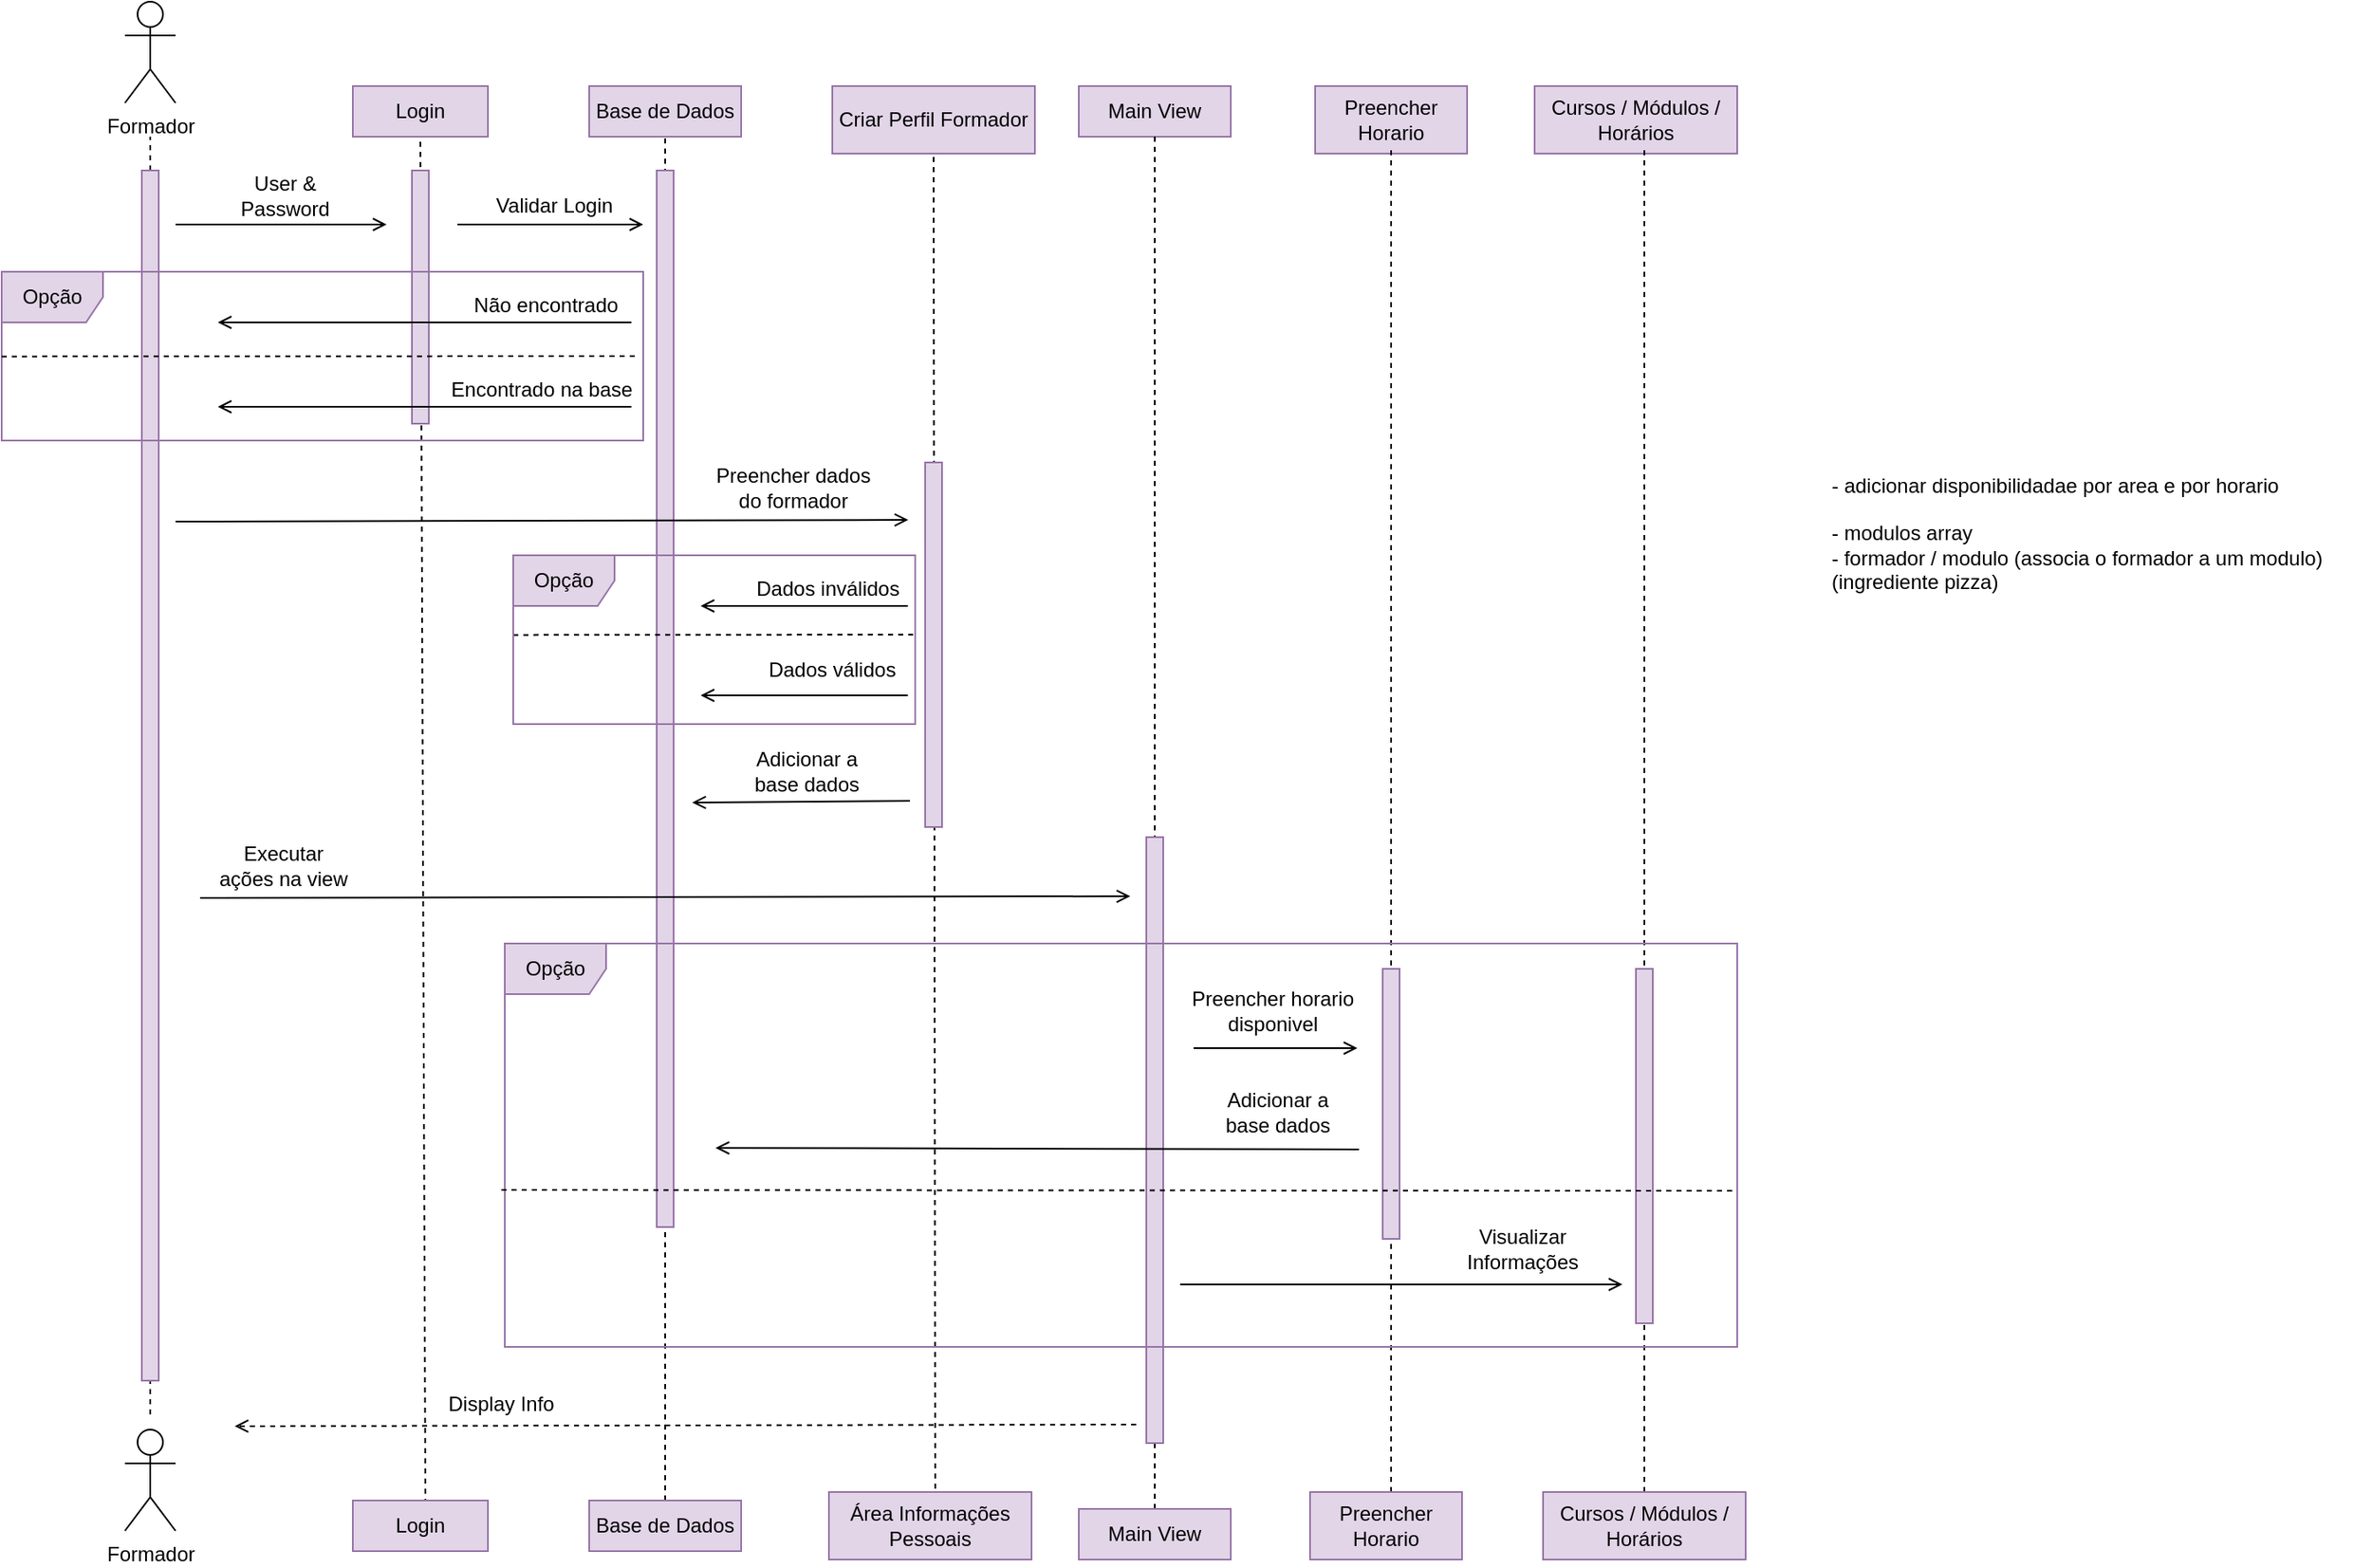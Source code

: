 <mxfile version="23.1.8" type="device">
  <diagram name="Página-1" id="PrvriOr2HfXxMd0bokoy">
    <mxGraphModel dx="1434" dy="739" grid="0" gridSize="10" guides="1" tooltips="1" connect="1" arrows="1" fold="1" page="1" pageScale="1" pageWidth="827" pageHeight="1169" math="0" shadow="0">
      <root>
        <mxCell id="0" />
        <mxCell id="1" parent="0" />
        <mxCell id="uZOT7oCsHmyGkdrWQbir-1" value="Formador" style="shape=umlActor;verticalLabelPosition=bottom;verticalAlign=top;html=1;" parent="1" vertex="1">
          <mxGeometry x="285" y="56" width="30" height="60" as="geometry" />
        </mxCell>
        <mxCell id="uZOT7oCsHmyGkdrWQbir-2" value="Login" style="rounded=0;whiteSpace=wrap;html=1;fillColor=#e1d5e7;strokeColor=#9673a6;" parent="1" vertex="1">
          <mxGeometry x="420" y="106" width="80" height="30" as="geometry" />
        </mxCell>
        <mxCell id="uZOT7oCsHmyGkdrWQbir-3" value="Base de Dados" style="rounded=0;whiteSpace=wrap;html=1;fillColor=#e1d5e7;strokeColor=#9673a6;" parent="1" vertex="1">
          <mxGeometry x="560" y="106" width="90" height="30" as="geometry" />
        </mxCell>
        <mxCell id="uZOT7oCsHmyGkdrWQbir-4" value="Criar Perfil Formador" style="rounded=0;whiteSpace=wrap;html=1;fillColor=#e1d5e7;strokeColor=#9673a6;" parent="1" vertex="1">
          <mxGeometry x="704" y="106" width="120" height="40" as="geometry" />
        </mxCell>
        <mxCell id="uZOT7oCsHmyGkdrWQbir-10" value="" style="endArrow=none;dashed=1;html=1;rounded=0;" parent="1" source="uZOT7oCsHmyGkdrWQbir-8" edge="1">
          <mxGeometry width="50" height="50" relative="1" as="geometry">
            <mxPoint x="300" y="717.667" as="sourcePoint" />
            <mxPoint x="300" y="136" as="targetPoint" />
          </mxGeometry>
        </mxCell>
        <mxCell id="uZOT7oCsHmyGkdrWQbir-11" value="" style="endArrow=none;dashed=1;html=1;rounded=0;" parent="1" edge="1">
          <mxGeometry width="50" height="50" relative="1" as="geometry">
            <mxPoint x="300" y="893" as="sourcePoint" />
            <mxPoint x="300" y="848" as="targetPoint" />
          </mxGeometry>
        </mxCell>
        <mxCell id="uZOT7oCsHmyGkdrWQbir-8" value="" style="html=1;points=[[0,0,0,0,5],[0,1,0,0,-5],[1,0,0,0,5],[1,1,0,0,-5]];perimeter=orthogonalPerimeter;outlineConnect=0;targetShapes=umlLifeline;portConstraint=eastwest;newEdgeStyle={&quot;curved&quot;:0,&quot;rounded&quot;:0};fillColor=#e1d5e7;strokeColor=#9673a6;" parent="1" vertex="1">
          <mxGeometry x="295" y="156" width="10" height="717" as="geometry" />
        </mxCell>
        <mxCell id="uZOT7oCsHmyGkdrWQbir-12" value="" style="endArrow=none;dashed=1;html=1;rounded=0;exitX=0.538;exitY=0.667;exitDx=0;exitDy=0;exitPerimeter=0;" parent="1" source="uZOT7oCsHmyGkdrWQbir-67" edge="1">
          <mxGeometry width="50" height="50" relative="1" as="geometry">
            <mxPoint x="460" y="1076" as="sourcePoint" />
            <mxPoint x="460" y="136" as="targetPoint" />
          </mxGeometry>
        </mxCell>
        <mxCell id="uZOT7oCsHmyGkdrWQbir-13" value="" style="html=1;points=[[0,0,0,0,5],[0,1,0,0,-5],[1,0,0,0,5],[1,1,0,0,-5]];perimeter=orthogonalPerimeter;outlineConnect=0;targetShapes=umlLifeline;portConstraint=eastwest;newEdgeStyle={&quot;curved&quot;:0,&quot;rounded&quot;:0};fillColor=#e1d5e7;strokeColor=#9673a6;" parent="1" vertex="1">
          <mxGeometry x="455" y="156" width="10" height="150" as="geometry" />
        </mxCell>
        <mxCell id="uZOT7oCsHmyGkdrWQbir-18" value="" style="endArrow=none;dashed=1;html=1;rounded=0;exitX=0.5;exitY=1;exitDx=0;exitDy=0;" parent="1" source="uZOT7oCsHmyGkdrWQbir-66" edge="1">
          <mxGeometry width="50" height="50" relative="1" as="geometry">
            <mxPoint x="605" y="1076" as="sourcePoint" />
            <mxPoint x="605" y="136" as="targetPoint" />
          </mxGeometry>
        </mxCell>
        <mxCell id="uZOT7oCsHmyGkdrWQbir-19" value="" style="html=1;points=[[0,0,0,0,5],[0,1,0,0,-5],[1,0,0,0,5],[1,1,0,0,-5]];perimeter=orthogonalPerimeter;outlineConnect=0;targetShapes=umlLifeline;portConstraint=eastwest;newEdgeStyle={&quot;curved&quot;:0,&quot;rounded&quot;:0};fillColor=#e1d5e7;strokeColor=#9673a6;" parent="1" vertex="1">
          <mxGeometry x="600" y="156" width="10" height="626" as="geometry" />
        </mxCell>
        <mxCell id="uZOT7oCsHmyGkdrWQbir-33" value="" style="endArrow=none;dashed=1;html=1;rounded=0;exitX=0.525;exitY=0.7;exitDx=0;exitDy=0;exitPerimeter=0;" parent="1" source="uZOT7oCsHmyGkdrWQbir-65" edge="1">
          <mxGeometry width="50" height="50" relative="1" as="geometry">
            <mxPoint x="764" y="956" as="sourcePoint" />
            <mxPoint x="764" y="147" as="targetPoint" />
          </mxGeometry>
        </mxCell>
        <mxCell id="uZOT7oCsHmyGkdrWQbir-34" value="" style="html=1;points=[[0,0,0,0,5],[0,1,0,0,-5],[1,0,0,0,5],[1,1,0,0,-5]];perimeter=orthogonalPerimeter;outlineConnect=0;targetShapes=umlLifeline;portConstraint=eastwest;newEdgeStyle={&quot;curved&quot;:0,&quot;rounded&quot;:0};fillColor=#e1d5e7;strokeColor=#9673a6;" parent="1" vertex="1">
          <mxGeometry x="759" y="329" width="10" height="216" as="geometry" />
        </mxCell>
        <mxCell id="uZOT7oCsHmyGkdrWQbir-39" value="Main View" style="rounded=0;whiteSpace=wrap;html=1;fillColor=#e1d5e7;strokeColor=#9673a6;" parent="1" vertex="1">
          <mxGeometry x="850" y="106" width="90" height="30" as="geometry" />
        </mxCell>
        <mxCell id="uZOT7oCsHmyGkdrWQbir-40" value="" style="endArrow=none;dashed=1;html=1;rounded=0;exitX=0.5;exitY=0;exitDx=0;exitDy=0;" parent="1" source="uZOT7oCsHmyGkdrWQbir-64" edge="1">
          <mxGeometry width="50" height="50" relative="1" as="geometry">
            <mxPoint x="895" y="826" as="sourcePoint" />
            <mxPoint x="895" y="136" as="targetPoint" />
          </mxGeometry>
        </mxCell>
        <mxCell id="uZOT7oCsHmyGkdrWQbir-41" value="" style="html=1;points=[[0,0,0,0,5],[0,1,0,0,-5],[1,0,0,0,5],[1,1,0,0,-5]];perimeter=orthogonalPerimeter;outlineConnect=0;targetShapes=umlLifeline;portConstraint=eastwest;newEdgeStyle={&quot;curved&quot;:0,&quot;rounded&quot;:0};fillColor=#e1d5e7;strokeColor=#9673a6;" parent="1" vertex="1">
          <mxGeometry x="890" y="551" width="10" height="359" as="geometry" />
        </mxCell>
        <mxCell id="uZOT7oCsHmyGkdrWQbir-48" value="Preencher Horario" style="rounded=0;whiteSpace=wrap;html=1;fillColor=#e1d5e7;strokeColor=#9673a6;" parent="1" vertex="1">
          <mxGeometry x="990" y="106" width="90" height="40" as="geometry" />
        </mxCell>
        <mxCell id="uZOT7oCsHmyGkdrWQbir-49" value="Cursos / Módulos / Horários" style="rounded=0;whiteSpace=wrap;html=1;fillColor=#e1d5e7;strokeColor=#9673a6;" parent="1" vertex="1">
          <mxGeometry x="1120" y="106" width="120" height="40" as="geometry" />
        </mxCell>
        <mxCell id="uZOT7oCsHmyGkdrWQbir-51" value="" style="endArrow=none;dashed=1;html=1;rounded=0;exitX=0.533;exitY=0.45;exitDx=0;exitDy=0;exitPerimeter=0;" parent="1" source="uZOT7oCsHmyGkdrWQbir-63" edge="1">
          <mxGeometry width="50" height="50" relative="1" as="geometry">
            <mxPoint x="1035" y="876" as="sourcePoint" />
            <mxPoint x="1035" y="144" as="targetPoint" />
          </mxGeometry>
        </mxCell>
        <mxCell id="uZOT7oCsHmyGkdrWQbir-50" value="" style="html=1;points=[[0,0,0,0,5],[0,1,0,0,-5],[1,0,0,0,5],[1,1,0,0,-5]];perimeter=orthogonalPerimeter;outlineConnect=0;targetShapes=umlLifeline;portConstraint=eastwest;newEdgeStyle={&quot;curved&quot;:0,&quot;rounded&quot;:0};fillColor=#e1d5e7;strokeColor=#9673a6;" parent="1" vertex="1">
          <mxGeometry x="1030" y="629" width="10" height="160" as="geometry" />
        </mxCell>
        <mxCell id="uZOT7oCsHmyGkdrWQbir-57" value="" style="endArrow=none;dashed=1;html=1;rounded=0;exitX=0.5;exitY=0;exitDx=0;exitDy=0;" parent="1" source="uZOT7oCsHmyGkdrWQbir-62" edge="1">
          <mxGeometry width="50" height="50" relative="1" as="geometry">
            <mxPoint x="1185" y="876" as="sourcePoint" />
            <mxPoint x="1185" y="143" as="targetPoint" />
          </mxGeometry>
        </mxCell>
        <mxCell id="uZOT7oCsHmyGkdrWQbir-56" value="" style="html=1;points=[[0,0,0,0,5],[0,1,0,0,-5],[1,0,0,0,5],[1,1,0,0,-5]];perimeter=orthogonalPerimeter;outlineConnect=0;targetShapes=umlLifeline;portConstraint=eastwest;newEdgeStyle={&quot;curved&quot;:0,&quot;rounded&quot;:0};fillColor=#e1d5e7;strokeColor=#9673a6;" parent="1" vertex="1">
          <mxGeometry x="1180" y="629" width="10" height="210" as="geometry" />
        </mxCell>
        <mxCell id="uZOT7oCsHmyGkdrWQbir-60" value="" style="endArrow=open;html=1;rounded=0;endFill=0;dashed=1;" parent="1" edge="1">
          <mxGeometry width="50" height="50" relative="1" as="geometry">
            <mxPoint x="884" y="899" as="sourcePoint" />
            <mxPoint x="350" y="900" as="targetPoint" />
          </mxGeometry>
        </mxCell>
        <mxCell id="uZOT7oCsHmyGkdrWQbir-61" value="Display Info" style="text;html=1;strokeColor=none;fillColor=none;align=center;verticalAlign=middle;whiteSpace=wrap;rounded=0;" parent="1" vertex="1">
          <mxGeometry x="469" y="872" width="78" height="30" as="geometry" />
        </mxCell>
        <mxCell id="uZOT7oCsHmyGkdrWQbir-62" value="Cursos / Módulos / Horários" style="rounded=0;whiteSpace=wrap;html=1;fillColor=#e1d5e7;strokeColor=#9673a6;" parent="1" vertex="1">
          <mxGeometry x="1125" y="939" width="120" height="40" as="geometry" />
        </mxCell>
        <mxCell id="uZOT7oCsHmyGkdrWQbir-63" value="Preencher Horario" style="rounded=0;whiteSpace=wrap;html=1;fillColor=#e1d5e7;strokeColor=#9673a6;" parent="1" vertex="1">
          <mxGeometry x="987" y="939" width="90" height="40" as="geometry" />
        </mxCell>
        <mxCell id="uZOT7oCsHmyGkdrWQbir-64" value="Main View" style="rounded=0;whiteSpace=wrap;html=1;fillColor=#e1d5e7;strokeColor=#9673a6;" parent="1" vertex="1">
          <mxGeometry x="850" y="949" width="90" height="30" as="geometry" />
        </mxCell>
        <mxCell id="uZOT7oCsHmyGkdrWQbir-65" value="Área Informações Pessoais" style="rounded=0;whiteSpace=wrap;html=1;fillColor=#e1d5e7;strokeColor=#9673a6;" parent="1" vertex="1">
          <mxGeometry x="702" y="939" width="120" height="40" as="geometry" />
        </mxCell>
        <mxCell id="uZOT7oCsHmyGkdrWQbir-66" value="Base de Dados" style="rounded=0;whiteSpace=wrap;html=1;fillColor=#e1d5e7;strokeColor=#9673a6;" parent="1" vertex="1">
          <mxGeometry x="560" y="944" width="90" height="30" as="geometry" />
        </mxCell>
        <mxCell id="uZOT7oCsHmyGkdrWQbir-67" value="Login" style="rounded=0;whiteSpace=wrap;html=1;fillColor=#e1d5e7;strokeColor=#9673a6;" parent="1" vertex="1">
          <mxGeometry x="420" y="944" width="80" height="30" as="geometry" />
        </mxCell>
        <mxCell id="uZOT7oCsHmyGkdrWQbir-69" value="Formador" style="shape=umlActor;verticalLabelPosition=bottom;verticalAlign=top;html=1;" parent="1" vertex="1">
          <mxGeometry x="285" y="902" width="30" height="60" as="geometry" />
        </mxCell>
        <mxCell id="AT_E7LujmundFD-M151w-18" value="" style="endArrow=none;dashed=1;html=1;rounded=0;exitX=0;exitY=0.502;exitDx=0;exitDy=0;exitPerimeter=0;" parent="1" edge="1">
          <mxGeometry width="50" height="50" relative="1" as="geometry">
            <mxPoint x="515" y="431.2" as="sourcePoint" />
            <mxPoint x="751.867" y="431" as="targetPoint" />
          </mxGeometry>
        </mxCell>
        <mxCell id="AT_E7LujmundFD-M151w-24" value="" style="group" parent="1" vertex="1" connectable="0">
          <mxGeometry x="329.5" y="542" width="551" height="52" as="geometry" />
        </mxCell>
        <mxCell id="AT_E7LujmundFD-M151w-2" value="" style="endArrow=open;html=1;rounded=0;endFill=0;" parent="AT_E7LujmundFD-M151w-24" edge="1">
          <mxGeometry width="50" height="50" relative="1" as="geometry">
            <mxPoint y="45" as="sourcePoint" />
            <mxPoint x="551" y="44" as="targetPoint" />
          </mxGeometry>
        </mxCell>
        <mxCell id="AT_E7LujmundFD-M151w-4" value="Executar ações na view" style="text;html=1;strokeColor=none;fillColor=none;align=center;verticalAlign=middle;whiteSpace=wrap;rounded=0;" parent="AT_E7LujmundFD-M151w-24" vertex="1">
          <mxGeometry x="8" width="82" height="52" as="geometry" />
        </mxCell>
        <mxCell id="qFIr9DF-QklRIPlyMcsx-1" value="- adicionar disponibilidadae por area e por horario&lt;br&gt;&lt;br&gt;- modulos array&lt;br&gt;- formador / modulo (associa o formador a um modulo) (ingrediente pizza)" style="text;html=1;strokeColor=none;fillColor=none;align=left;verticalAlign=middle;whiteSpace=wrap;rounded=0;" parent="1" vertex="1">
          <mxGeometry x="1294" y="240" width="321" height="261" as="geometry" />
        </mxCell>
        <mxCell id="uZOT7oCsHmyGkdrWQbir-47" value="Opção" style="shape=umlFrame;whiteSpace=wrap;html=1;pointerEvents=0;fillColor=#e1d5e7;strokeColor=#9673a6;" parent="1" vertex="1">
          <mxGeometry x="510" y="614" width="730" height="239" as="geometry" />
        </mxCell>
        <mxCell id="AT_E7LujmundFD-M151w-3" value="" style="endArrow=none;dashed=1;html=1;rounded=0;entryX=1;entryY=0.655;entryDx=0;entryDy=0;entryPerimeter=0;" parent="1" edge="1">
          <mxGeometry width="50" height="50" relative="1" as="geometry">
            <mxPoint x="508" y="760" as="sourcePoint" />
            <mxPoint x="1240" y="760.545" as="targetPoint" />
          </mxGeometry>
        </mxCell>
        <mxCell id="AT_E7LujmundFD-M151w-27" value="" style="group" parent="1" vertex="1" connectable="0">
          <mxGeometry x="634.84" y="629" width="381.16" height="107" as="geometry" />
        </mxCell>
        <mxCell id="AT_E7LujmundFD-M151w-25" value="" style="group" parent="AT_E7LujmundFD-M151w-27" vertex="1" connectable="0">
          <mxGeometry x="279.16" width="102" height="50" as="geometry" />
        </mxCell>
        <mxCell id="uZOT7oCsHmyGkdrWQbir-52" value="Preencher horario disponivel" style="text;html=1;strokeColor=none;fillColor=none;align=center;verticalAlign=middle;whiteSpace=wrap;rounded=0;" parent="AT_E7LujmundFD-M151w-25" vertex="1">
          <mxGeometry width="102" height="50" as="geometry" />
        </mxCell>
        <mxCell id="uZOT7oCsHmyGkdrWQbir-53" value="" style="endArrow=open;html=1;rounded=0;endFill=0;" parent="AT_E7LujmundFD-M151w-25" edge="1">
          <mxGeometry width="50" height="50" relative="1" as="geometry">
            <mxPoint x="4" y="47" as="sourcePoint" />
            <mxPoint x="101" y="47" as="targetPoint" />
          </mxGeometry>
        </mxCell>
        <mxCell id="AT_E7LujmundFD-M151w-26" value="" style="group" parent="AT_E7LujmundFD-M151w-27" vertex="1" connectable="0">
          <mxGeometry y="70" width="381.16" height="37" as="geometry" />
        </mxCell>
        <mxCell id="uZOT7oCsHmyGkdrWQbir-54" value="" style="endArrow=open;html=1;rounded=0;endFill=0;entryX=0.032;entryY=0.508;entryDx=0;entryDy=0;entryPerimeter=0;" parent="AT_E7LujmundFD-M151w-26" edge="1">
          <mxGeometry width="50" height="50" relative="1" as="geometry">
            <mxPoint x="381.16" y="37" as="sourcePoint" />
            <mxPoint y="36.1" as="targetPoint" />
          </mxGeometry>
        </mxCell>
        <mxCell id="uZOT7oCsHmyGkdrWQbir-55" value="Adicionar a base dados" style="text;html=1;strokeColor=none;fillColor=none;align=center;verticalAlign=middle;whiteSpace=wrap;rounded=0;" parent="AT_E7LujmundFD-M151w-26" vertex="1">
          <mxGeometry x="293.16" width="80" height="30" as="geometry" />
        </mxCell>
        <mxCell id="AT_E7LujmundFD-M151w-28" value="" style="group" parent="1" vertex="1" connectable="0">
          <mxGeometry x="910" y="782" width="262" height="34" as="geometry" />
        </mxCell>
        <mxCell id="uZOT7oCsHmyGkdrWQbir-58" value="" style="endArrow=open;html=1;rounded=0;endFill=0;" parent="AT_E7LujmundFD-M151w-28" edge="1">
          <mxGeometry width="50" height="50" relative="1" as="geometry">
            <mxPoint y="34" as="sourcePoint" />
            <mxPoint x="262" y="34" as="targetPoint" />
          </mxGeometry>
        </mxCell>
        <mxCell id="uZOT7oCsHmyGkdrWQbir-59" value="Visualizar Informações" style="text;html=1;strokeColor=none;fillColor=none;align=center;verticalAlign=middle;whiteSpace=wrap;rounded=0;" parent="AT_E7LujmundFD-M151w-28" vertex="1">
          <mxGeometry x="163" width="80" height="25" as="geometry" />
        </mxCell>
        <mxCell id="AT_E7LujmundFD-M151w-7" value="" style="group" parent="1" vertex="1" connectable="0">
          <mxGeometry x="315" y="156" width="125" height="32" as="geometry" />
        </mxCell>
        <mxCell id="uZOT7oCsHmyGkdrWQbir-5" value="" style="endArrow=open;html=1;rounded=0;endFill=0;" parent="AT_E7LujmundFD-M151w-7" edge="1">
          <mxGeometry width="50" height="50" relative="1" as="geometry">
            <mxPoint y="32" as="sourcePoint" />
            <mxPoint x="125" y="32" as="targetPoint" />
          </mxGeometry>
        </mxCell>
        <mxCell id="uZOT7oCsHmyGkdrWQbir-7" value="User &amp;amp;&lt;br&gt;Password" style="text;html=1;strokeColor=none;fillColor=none;align=center;verticalAlign=middle;whiteSpace=wrap;rounded=0;" parent="AT_E7LujmundFD-M151w-7" vertex="1">
          <mxGeometry x="35" width="60" height="30" as="geometry" />
        </mxCell>
        <mxCell id="AT_E7LujmundFD-M151w-8" value="" style="group" parent="1" vertex="1" connectable="0">
          <mxGeometry x="482" y="162" width="110" height="30" as="geometry" />
        </mxCell>
        <mxCell id="uZOT7oCsHmyGkdrWQbir-30" value="" style="endArrow=open;html=1;rounded=0;endFill=0;" parent="AT_E7LujmundFD-M151w-8" edge="1">
          <mxGeometry width="50" height="50" relative="1" as="geometry">
            <mxPoint y="26" as="sourcePoint" />
            <mxPoint x="110" y="26" as="targetPoint" />
          </mxGeometry>
        </mxCell>
        <mxCell id="uZOT7oCsHmyGkdrWQbir-31" value="Validar Login" style="text;html=1;strokeColor=none;fillColor=none;align=center;verticalAlign=middle;whiteSpace=wrap;rounded=0;" parent="AT_E7LujmundFD-M151w-8" vertex="1">
          <mxGeometry x="20" width="75" height="30" as="geometry" />
        </mxCell>
        <mxCell id="uZOT7oCsHmyGkdrWQbir-14" value="Opção" style="shape=umlFrame;whiteSpace=wrap;html=1;pointerEvents=0;fillColor=#e1d5e7;strokeColor=#9673a6;" parent="1" vertex="1">
          <mxGeometry x="212" y="216" width="380" height="100" as="geometry" />
        </mxCell>
        <mxCell id="uZOT7oCsHmyGkdrWQbir-16" value="Não encontrado" style="text;html=1;strokeColor=none;fillColor=none;align=center;verticalAlign=middle;whiteSpace=wrap;rounded=0;" parent="1" vertex="1">
          <mxGeometry x="474" y="221" width="121" height="30" as="geometry" />
        </mxCell>
        <mxCell id="uZOT7oCsHmyGkdrWQbir-21" value="Encontrado na base" style="text;html=1;strokeColor=none;fillColor=none;align=center;verticalAlign=middle;whiteSpace=wrap;rounded=0;" parent="1" vertex="1">
          <mxGeometry x="469" y="276" width="126" height="20" as="geometry" />
        </mxCell>
        <mxCell id="uZOT7oCsHmyGkdrWQbir-22" value="" style="endArrow=open;html=1;rounded=0;endFill=0;" parent="1" edge="1">
          <mxGeometry width="50" height="50" relative="1" as="geometry">
            <mxPoint x="585" y="246" as="sourcePoint" />
            <mxPoint x="340" y="246" as="targetPoint" />
          </mxGeometry>
        </mxCell>
        <mxCell id="uZOT7oCsHmyGkdrWQbir-23" value="" style="endArrow=open;html=1;rounded=0;endFill=0;" parent="1" edge="1">
          <mxGeometry width="50" height="50" relative="1" as="geometry">
            <mxPoint x="585" y="296" as="sourcePoint" />
            <mxPoint x="340" y="296" as="targetPoint" />
          </mxGeometry>
        </mxCell>
        <mxCell id="uZOT7oCsHmyGkdrWQbir-24" value="" style="endArrow=none;dashed=1;html=1;rounded=0;exitX=0;exitY=0.502;exitDx=0;exitDy=0;exitPerimeter=0;" parent="1" source="uZOT7oCsHmyGkdrWQbir-14" edge="1">
          <mxGeometry width="50" height="50" relative="1" as="geometry">
            <mxPoint x="210" y="266" as="sourcePoint" />
            <mxPoint x="590" y="266" as="targetPoint" />
          </mxGeometry>
        </mxCell>
        <mxCell id="AT_E7LujmundFD-M151w-10" value="" style="group" parent="1" vertex="1" connectable="0">
          <mxGeometry x="621" y="496.5" width="129" height="34" as="geometry" />
        </mxCell>
        <mxCell id="uZOT7oCsHmyGkdrWQbir-45" value="" style="endArrow=open;html=1;rounded=0;endFill=0;" parent="AT_E7LujmundFD-M151w-10" edge="1">
          <mxGeometry width="50" height="50" relative="1" as="geometry">
            <mxPoint x="129" y="33" as="sourcePoint" />
            <mxPoint y="34" as="targetPoint" />
          </mxGeometry>
        </mxCell>
        <mxCell id="uZOT7oCsHmyGkdrWQbir-46" value="Adicionar a base dados" style="text;html=1;strokeColor=none;fillColor=none;align=center;verticalAlign=middle;whiteSpace=wrap;rounded=0;" parent="AT_E7LujmundFD-M151w-10" vertex="1">
          <mxGeometry x="28" width="80" height="30" as="geometry" />
        </mxCell>
        <mxCell id="AT_E7LujmundFD-M151w-21" style="edgeStyle=orthogonalEdgeStyle;rounded=0;orthogonalLoop=1;jettySize=auto;html=1;exitX=0.5;exitY=1;exitDx=0;exitDy=0;" parent="AT_E7LujmundFD-M151w-10" source="uZOT7oCsHmyGkdrWQbir-46" target="uZOT7oCsHmyGkdrWQbir-46" edge="1">
          <mxGeometry relative="1" as="geometry" />
        </mxCell>
        <mxCell id="AT_E7LujmundFD-M151w-11" value="" style="group" parent="1" vertex="1" connectable="0">
          <mxGeometry x="315" y="326" width="434" height="38" as="geometry" />
        </mxCell>
        <mxCell id="uZOT7oCsHmyGkdrWQbir-43" value="Preencher dados do formador" style="text;html=1;strokeColor=none;fillColor=none;align=center;verticalAlign=middle;whiteSpace=wrap;rounded=0;" parent="AT_E7LujmundFD-M151w-11" vertex="1">
          <mxGeometry x="314" width="104" height="36" as="geometry" />
        </mxCell>
        <mxCell id="uZOT7oCsHmyGkdrWQbir-44" value="" style="endArrow=open;html=1;rounded=0;endFill=0;" parent="AT_E7LujmundFD-M151w-11" edge="1">
          <mxGeometry width="50" height="50" relative="1" as="geometry">
            <mxPoint y="38" as="sourcePoint" />
            <mxPoint x="434" y="37" as="targetPoint" />
          </mxGeometry>
        </mxCell>
        <mxCell id="AT_E7LujmundFD-M151w-13" value="Opção" style="shape=umlFrame;whiteSpace=wrap;html=1;pointerEvents=0;fillColor=#e1d5e7;strokeColor=#9673a6;" parent="1" vertex="1">
          <mxGeometry x="515" y="384" width="238.12" height="100" as="geometry" />
        </mxCell>
        <mxCell id="AT_E7LujmundFD-M151w-14" value="Dados inválidos" style="text;html=1;strokeColor=none;fillColor=none;align=center;verticalAlign=middle;whiteSpace=wrap;rounded=0;" parent="1" vertex="1">
          <mxGeometry x="648" y="389" width="107" height="30" as="geometry" />
        </mxCell>
        <mxCell id="AT_E7LujmundFD-M151w-15" value="Dados válidos" style="text;html=1;strokeColor=none;fillColor=none;align=center;verticalAlign=middle;whiteSpace=wrap;rounded=0;" parent="1" vertex="1">
          <mxGeometry x="653" y="437" width="102" height="30" as="geometry" />
        </mxCell>
        <mxCell id="AT_E7LujmundFD-M151w-16" value="" style="endArrow=open;html=1;rounded=0;endFill=0;" parent="1" edge="1">
          <mxGeometry width="50" height="50" relative="1" as="geometry">
            <mxPoint x="748.734" y="414" as="sourcePoint" />
            <mxPoint x="626" y="414" as="targetPoint" />
          </mxGeometry>
        </mxCell>
        <mxCell id="AT_E7LujmundFD-M151w-17" value="" style="endArrow=open;html=1;rounded=0;endFill=0;" parent="1" edge="1">
          <mxGeometry width="50" height="50" relative="1" as="geometry">
            <mxPoint x="748.734" y="467" as="sourcePoint" />
            <mxPoint x="626" y="467" as="targetPoint" />
          </mxGeometry>
        </mxCell>
      </root>
    </mxGraphModel>
  </diagram>
</mxfile>
